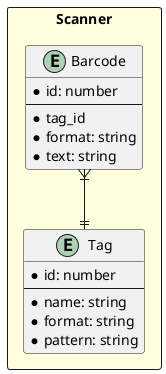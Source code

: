 @startuml

  rectangle Scanner #lightyellow {
    entity "Tag" as tag {
      * id: number
      --
      * name: string
      * format: string
      * pattern: string
    }

    entity "Barcode" as barcode {
      * id: number
      --
      * tag_id
      * format: string
      * text: string
    }

    barcode }|--|| tag
  }
@enduml
